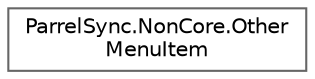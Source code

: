 digraph "Graphical Class Hierarchy"
{
 // LATEX_PDF_SIZE
  bgcolor="transparent";
  edge [fontname=Helvetica,fontsize=10,labelfontname=Helvetica,labelfontsize=10];
  node [fontname=Helvetica,fontsize=10,shape=box,height=0.2,width=0.4];
  rankdir="LR";
  Node0 [id="Node000000",label="ParrelSync.NonCore.Other\lMenuItem",height=0.2,width=0.4,color="grey40", fillcolor="white", style="filled",URL="$class_parrel_sync_1_1_non_core_1_1_other_menu_item.html",tooltip=" "];
}
